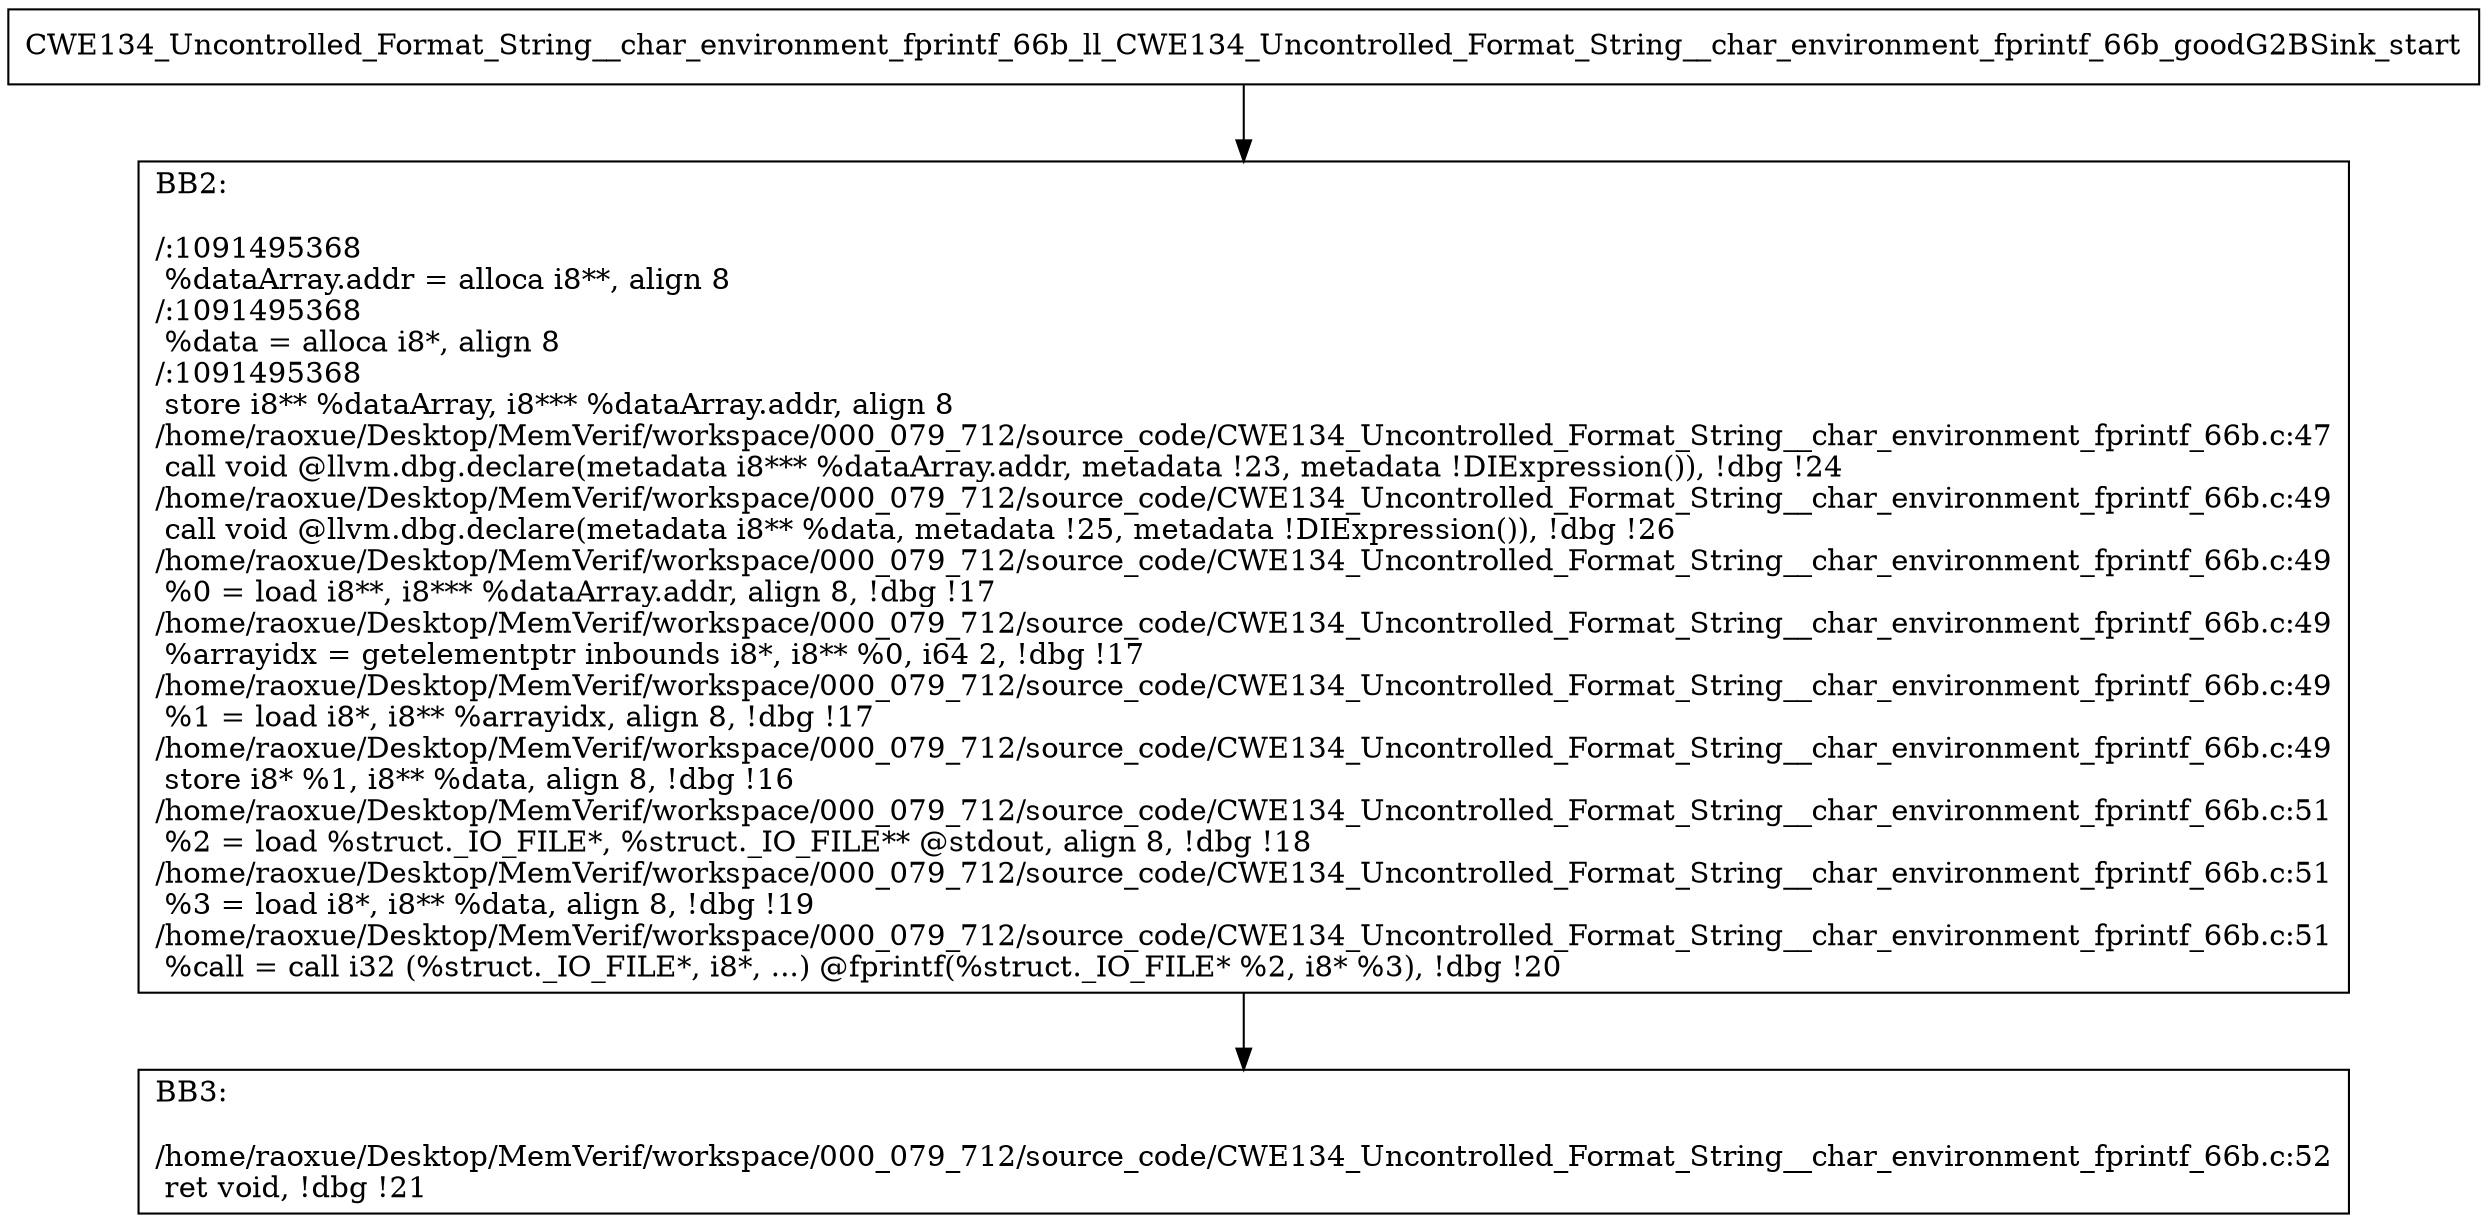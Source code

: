 digraph "CFG for'CWE134_Uncontrolled_Format_String__char_environment_fprintf_66b_ll_CWE134_Uncontrolled_Format_String__char_environment_fprintf_66b_goodG2BSink' function" {
	BBCWE134_Uncontrolled_Format_String__char_environment_fprintf_66b_ll_CWE134_Uncontrolled_Format_String__char_environment_fprintf_66b_goodG2BSink_start[shape=record,label="{CWE134_Uncontrolled_Format_String__char_environment_fprintf_66b_ll_CWE134_Uncontrolled_Format_String__char_environment_fprintf_66b_goodG2BSink_start}"];
	BBCWE134_Uncontrolled_Format_String__char_environment_fprintf_66b_ll_CWE134_Uncontrolled_Format_String__char_environment_fprintf_66b_goodG2BSink_start-> CWE134_Uncontrolled_Format_String__char_environment_fprintf_66b_ll_CWE134_Uncontrolled_Format_String__char_environment_fprintf_66b_goodG2BSinkBB2;
	CWE134_Uncontrolled_Format_String__char_environment_fprintf_66b_ll_CWE134_Uncontrolled_Format_String__char_environment_fprintf_66b_goodG2BSinkBB2 [shape=record, label="{BB2:\l\l/:1091495368\l
  %dataArray.addr = alloca i8**, align 8\l
/:1091495368\l
  %data = alloca i8*, align 8\l
/:1091495368\l
  store i8** %dataArray, i8*** %dataArray.addr, align 8\l
/home/raoxue/Desktop/MemVerif/workspace/000_079_712/source_code/CWE134_Uncontrolled_Format_String__char_environment_fprintf_66b.c:47\l
  call void @llvm.dbg.declare(metadata i8*** %dataArray.addr, metadata !23, metadata !DIExpression()), !dbg !24\l
/home/raoxue/Desktop/MemVerif/workspace/000_079_712/source_code/CWE134_Uncontrolled_Format_String__char_environment_fprintf_66b.c:49\l
  call void @llvm.dbg.declare(metadata i8** %data, metadata !25, metadata !DIExpression()), !dbg !26\l
/home/raoxue/Desktop/MemVerif/workspace/000_079_712/source_code/CWE134_Uncontrolled_Format_String__char_environment_fprintf_66b.c:49\l
  %0 = load i8**, i8*** %dataArray.addr, align 8, !dbg !17\l
/home/raoxue/Desktop/MemVerif/workspace/000_079_712/source_code/CWE134_Uncontrolled_Format_String__char_environment_fprintf_66b.c:49\l
  %arrayidx = getelementptr inbounds i8*, i8** %0, i64 2, !dbg !17\l
/home/raoxue/Desktop/MemVerif/workspace/000_079_712/source_code/CWE134_Uncontrolled_Format_String__char_environment_fprintf_66b.c:49\l
  %1 = load i8*, i8** %arrayidx, align 8, !dbg !17\l
/home/raoxue/Desktop/MemVerif/workspace/000_079_712/source_code/CWE134_Uncontrolled_Format_String__char_environment_fprintf_66b.c:49\l
  store i8* %1, i8** %data, align 8, !dbg !16\l
/home/raoxue/Desktop/MemVerif/workspace/000_079_712/source_code/CWE134_Uncontrolled_Format_String__char_environment_fprintf_66b.c:51\l
  %2 = load %struct._IO_FILE*, %struct._IO_FILE** @stdout, align 8, !dbg !18\l
/home/raoxue/Desktop/MemVerif/workspace/000_079_712/source_code/CWE134_Uncontrolled_Format_String__char_environment_fprintf_66b.c:51\l
  %3 = load i8*, i8** %data, align 8, !dbg !19\l
/home/raoxue/Desktop/MemVerif/workspace/000_079_712/source_code/CWE134_Uncontrolled_Format_String__char_environment_fprintf_66b.c:51\l
  %call = call i32 (%struct._IO_FILE*, i8*, ...) @fprintf(%struct._IO_FILE* %2, i8* %3), !dbg !20\l
}"];
	CWE134_Uncontrolled_Format_String__char_environment_fprintf_66b_ll_CWE134_Uncontrolled_Format_String__char_environment_fprintf_66b_goodG2BSinkBB2-> CWE134_Uncontrolled_Format_String__char_environment_fprintf_66b_ll_CWE134_Uncontrolled_Format_String__char_environment_fprintf_66b_goodG2BSinkBB3;
	CWE134_Uncontrolled_Format_String__char_environment_fprintf_66b_ll_CWE134_Uncontrolled_Format_String__char_environment_fprintf_66b_goodG2BSinkBB3 [shape=record, label="{BB3:\l\l/home/raoxue/Desktop/MemVerif/workspace/000_079_712/source_code/CWE134_Uncontrolled_Format_String__char_environment_fprintf_66b.c:52\l
  ret void, !dbg !21\l
}"];
}

